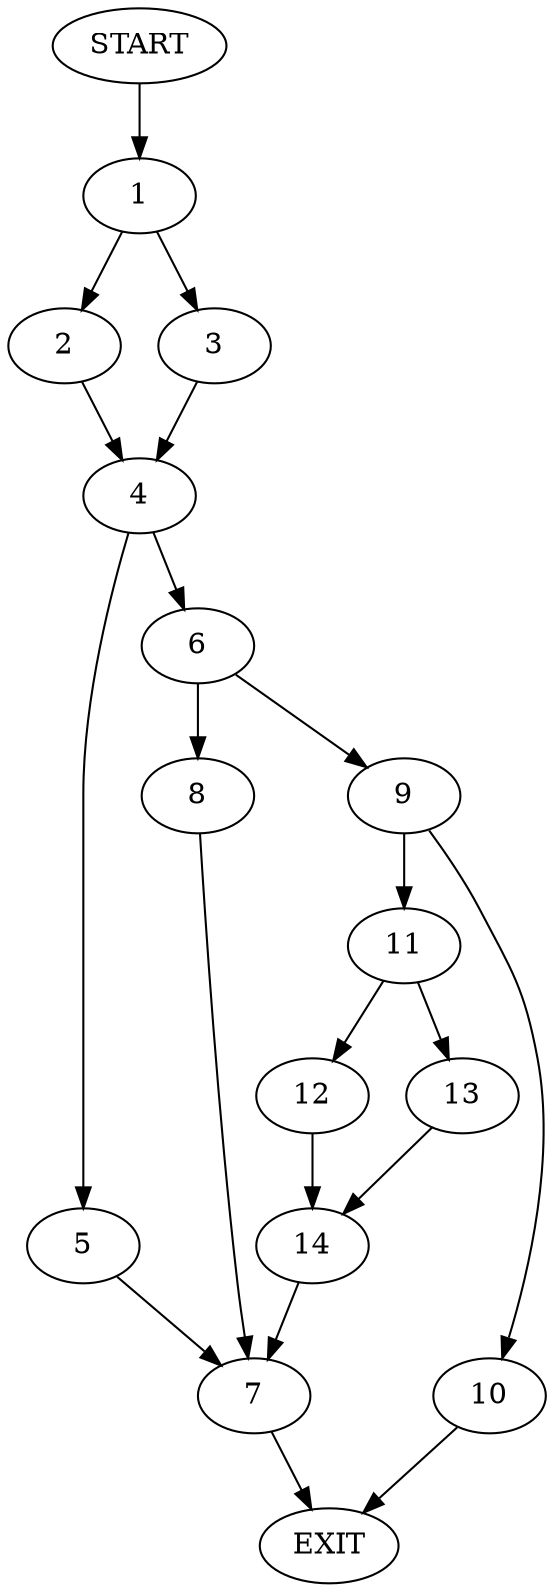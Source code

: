 digraph {
0 [label="START"]
15 [label="EXIT"]
0 -> 1
1 -> 2
1 -> 3
3 -> 4
2 -> 4
4 -> 5
4 -> 6
5 -> 7
6 -> 8
6 -> 9
7 -> 15
9 -> 10
9 -> 11
8 -> 7
10 -> 15
11 -> 12
11 -> 13
12 -> 14
13 -> 14
14 -> 7
}

